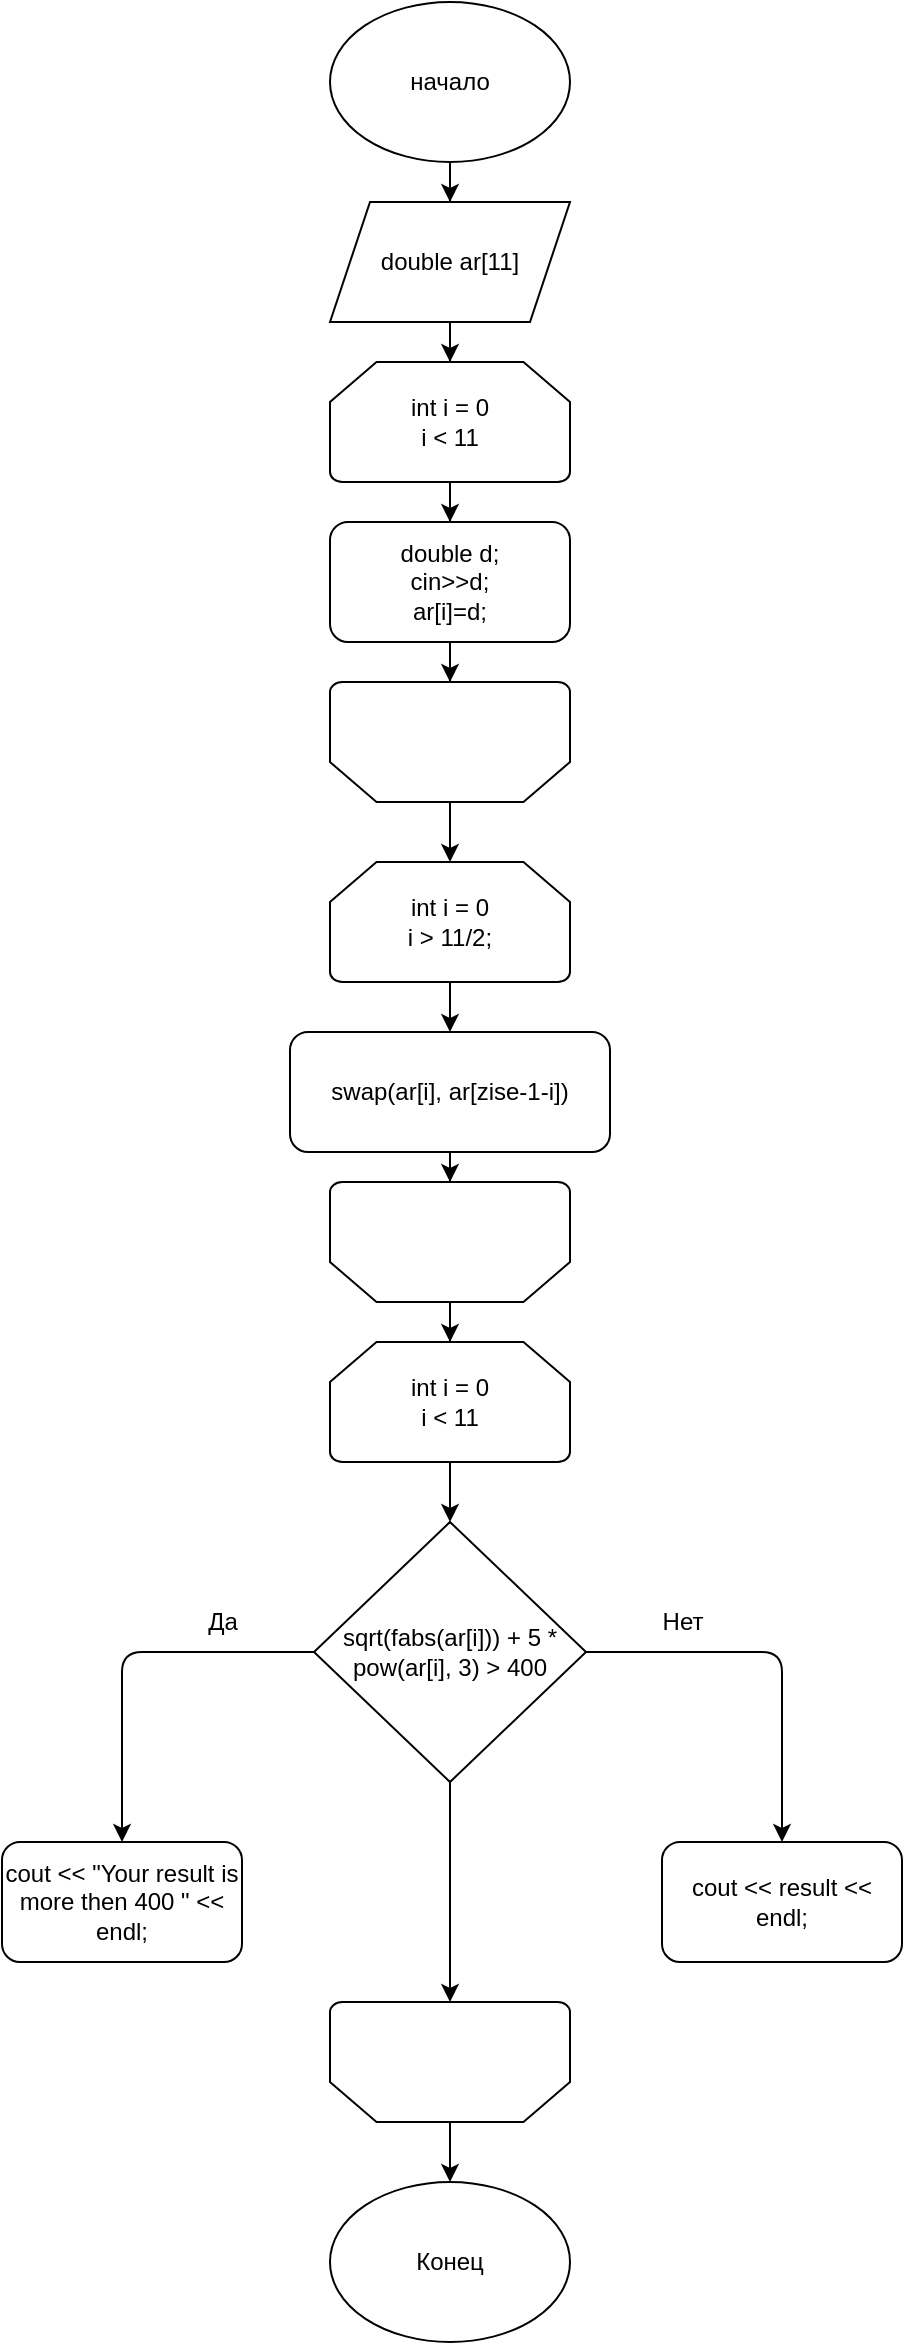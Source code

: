 <mxfile version="13.9.9" type="device"><diagram id="bfz5MeLGEdfbYQGXVEo2" name="Страница 1"><mxGraphModel dx="1086" dy="970" grid="1" gridSize="10" guides="1" tooltips="1" connect="1" arrows="1" fold="1" page="1" pageScale="1" pageWidth="827" pageHeight="1169" math="0" shadow="0"><root><mxCell id="0"/><mxCell id="1" parent="0"/><mxCell id="iyFvR3d7948hn0d9J7XH-3" value="" style="edgeStyle=orthogonalEdgeStyle;rounded=0;orthogonalLoop=1;jettySize=auto;html=1;" edge="1" parent="1" source="iyFvR3d7948hn0d9J7XH-1" target="iyFvR3d7948hn0d9J7XH-2"><mxGeometry relative="1" as="geometry"/></mxCell><mxCell id="iyFvR3d7948hn0d9J7XH-1" value="начало" style="ellipse;whiteSpace=wrap;html=1;" vertex="1" parent="1"><mxGeometry x="354" y="40" width="120" height="80" as="geometry"/></mxCell><mxCell id="iyFvR3d7948hn0d9J7XH-5" value="" style="edgeStyle=orthogonalEdgeStyle;rounded=0;orthogonalLoop=1;jettySize=auto;html=1;" edge="1" parent="1" source="iyFvR3d7948hn0d9J7XH-2" target="iyFvR3d7948hn0d9J7XH-4"><mxGeometry relative="1" as="geometry"/></mxCell><mxCell id="iyFvR3d7948hn0d9J7XH-2" value="double ar[11]" style="shape=parallelogram;perimeter=parallelogramPerimeter;whiteSpace=wrap;html=1;fixedSize=1;" vertex="1" parent="1"><mxGeometry x="354" y="140" width="120" height="60" as="geometry"/></mxCell><mxCell id="iyFvR3d7948hn0d9J7XH-7" value="" style="edgeStyle=orthogonalEdgeStyle;rounded=0;orthogonalLoop=1;jettySize=auto;html=1;" edge="1" parent="1" source="iyFvR3d7948hn0d9J7XH-4" target="iyFvR3d7948hn0d9J7XH-6"><mxGeometry relative="1" as="geometry"/></mxCell><mxCell id="iyFvR3d7948hn0d9J7XH-4" value="int i = 0&lt;br&gt;i &amp;lt; 11" style="strokeWidth=1;html=1;shape=mxgraph.flowchart.loop_limit;whiteSpace=wrap;labelBackgroundColor=none;labelBorderColor=none;verticalAlign=middle;horizontal=1;" vertex="1" parent="1"><mxGeometry x="354" y="220" width="120" height="60" as="geometry"/></mxCell><mxCell id="iyFvR3d7948hn0d9J7XH-9" value="" style="edgeStyle=orthogonalEdgeStyle;rounded=0;orthogonalLoop=1;jettySize=auto;html=1;" edge="1" parent="1" source="iyFvR3d7948hn0d9J7XH-6" target="iyFvR3d7948hn0d9J7XH-8"><mxGeometry relative="1" as="geometry"/></mxCell><mxCell id="iyFvR3d7948hn0d9J7XH-6" value="double d;&lt;br&gt;cin&amp;gt;&amp;gt;d;&lt;br&gt;ar[i]=d;" style="rounded=1;whiteSpace=wrap;html=1;" vertex="1" parent="1"><mxGeometry x="354" y="300" width="120" height="60" as="geometry"/></mxCell><mxCell id="iyFvR3d7948hn0d9J7XH-11" value="" style="edgeStyle=orthogonalEdgeStyle;rounded=0;orthogonalLoop=1;jettySize=auto;html=1;" edge="1" parent="1" source="iyFvR3d7948hn0d9J7XH-8" target="iyFvR3d7948hn0d9J7XH-10"><mxGeometry relative="1" as="geometry"/></mxCell><mxCell id="iyFvR3d7948hn0d9J7XH-8" value="" style="strokeWidth=1;html=1;shape=mxgraph.flowchart.loop_limit;whiteSpace=wrap;rotation=-180;" vertex="1" parent="1"><mxGeometry x="354" y="380" width="120" height="60" as="geometry"/></mxCell><mxCell id="iyFvR3d7948hn0d9J7XH-13" value="" style="edgeStyle=orthogonalEdgeStyle;rounded=0;orthogonalLoop=1;jettySize=auto;html=1;" edge="1" parent="1" source="iyFvR3d7948hn0d9J7XH-10" target="iyFvR3d7948hn0d9J7XH-12"><mxGeometry relative="1" as="geometry"/></mxCell><mxCell id="iyFvR3d7948hn0d9J7XH-10" value="int i = 0&lt;br&gt;i &amp;gt; 11/2;" style="strokeWidth=1;html=1;shape=mxgraph.flowchart.loop_limit;whiteSpace=wrap;labelBackgroundColor=none;labelBorderColor=none;verticalAlign=middle;horizontal=1;" vertex="1" parent="1"><mxGeometry x="354" y="470" width="120" height="60" as="geometry"/></mxCell><mxCell id="iyFvR3d7948hn0d9J7XH-15" value="" style="edgeStyle=orthogonalEdgeStyle;rounded=0;orthogonalLoop=1;jettySize=auto;html=1;" edge="1" parent="1" source="iyFvR3d7948hn0d9J7XH-12" target="iyFvR3d7948hn0d9J7XH-14"><mxGeometry relative="1" as="geometry"/></mxCell><mxCell id="iyFvR3d7948hn0d9J7XH-12" value="swap(ar[i], ar[zise-1-i])" style="rounded=1;whiteSpace=wrap;html=1;" vertex="1" parent="1"><mxGeometry x="334" y="555" width="160" height="60" as="geometry"/></mxCell><mxCell id="iyFvR3d7948hn0d9J7XH-17" value="" style="edgeStyle=orthogonalEdgeStyle;rounded=0;orthogonalLoop=1;jettySize=auto;html=1;" edge="1" parent="1" source="iyFvR3d7948hn0d9J7XH-14" target="iyFvR3d7948hn0d9J7XH-16"><mxGeometry relative="1" as="geometry"/></mxCell><mxCell id="iyFvR3d7948hn0d9J7XH-14" value="" style="strokeWidth=1;html=1;shape=mxgraph.flowchart.loop_limit;whiteSpace=wrap;rotation=-180;" vertex="1" parent="1"><mxGeometry x="354" y="630" width="120" height="60" as="geometry"/></mxCell><mxCell id="iyFvR3d7948hn0d9J7XH-19" value="" style="edgeStyle=orthogonalEdgeStyle;rounded=0;orthogonalLoop=1;jettySize=auto;html=1;" edge="1" parent="1" source="iyFvR3d7948hn0d9J7XH-16" target="iyFvR3d7948hn0d9J7XH-18"><mxGeometry relative="1" as="geometry"/></mxCell><mxCell id="iyFvR3d7948hn0d9J7XH-16" value="int i = 0&lt;br&gt;i &amp;lt; 11" style="strokeWidth=1;html=1;shape=mxgraph.flowchart.loop_limit;whiteSpace=wrap;labelBackgroundColor=none;labelBorderColor=none;verticalAlign=middle;horizontal=1;" vertex="1" parent="1"><mxGeometry x="354" y="710" width="120" height="60" as="geometry"/></mxCell><mxCell id="iyFvR3d7948hn0d9J7XH-28" style="edgeStyle=orthogonalEdgeStyle;rounded=0;orthogonalLoop=1;jettySize=auto;html=1;entryX=0.5;entryY=1;entryDx=0;entryDy=0;entryPerimeter=0;" edge="1" parent="1" source="iyFvR3d7948hn0d9J7XH-18" target="iyFvR3d7948hn0d9J7XH-27"><mxGeometry relative="1" as="geometry"/></mxCell><mxCell id="iyFvR3d7948hn0d9J7XH-18" value="sqrt(fabs(ar[i])) + 5 * pow(ar[i], 3) &amp;gt; 400" style="rhombus;whiteSpace=wrap;html=1;" vertex="1" parent="1"><mxGeometry x="346" y="800" width="136" height="130" as="geometry"/></mxCell><mxCell id="iyFvR3d7948hn0d9J7XH-20" value="" style="edgeStyle=segmentEdgeStyle;endArrow=classic;html=1;exitX=1;exitY=0.5;exitDx=0;exitDy=0;" edge="1" parent="1" source="iyFvR3d7948hn0d9J7XH-18"><mxGeometry width="50" height="50" relative="1" as="geometry"><mxPoint x="494" y="870" as="sourcePoint"/><mxPoint x="580" y="960" as="targetPoint"/></mxGeometry></mxCell><mxCell id="iyFvR3d7948hn0d9J7XH-22" value="cout &lt;&lt; &quot;Your result is more then 400 &quot; &lt;&lt; endl;" style="rounded=1;whiteSpace=wrap;html=1;" vertex="1" parent="1"><mxGeometry x="190" y="960" width="120" height="60" as="geometry"/></mxCell><mxCell id="iyFvR3d7948hn0d9J7XH-23" value="cout &lt;&lt; result &lt;&lt; endl;" style="rounded=1;whiteSpace=wrap;html=1;" vertex="1" parent="1"><mxGeometry x="520" y="960" width="120" height="60" as="geometry"/></mxCell><mxCell id="iyFvR3d7948hn0d9J7XH-24" value="" style="edgeStyle=segmentEdgeStyle;endArrow=classic;html=1;exitX=0;exitY=0.5;exitDx=0;exitDy=0;" edge="1" parent="1" source="iyFvR3d7948hn0d9J7XH-18"><mxGeometry width="50" height="50" relative="1" as="geometry"><mxPoint x="152" y="865" as="sourcePoint"/><mxPoint x="250" y="960" as="targetPoint"/></mxGeometry></mxCell><mxCell id="iyFvR3d7948hn0d9J7XH-25" value="Да" style="text;html=1;align=center;verticalAlign=middle;resizable=0;points=[];autosize=1;" vertex="1" parent="1"><mxGeometry x="285" y="840" width="30" height="20" as="geometry"/></mxCell><mxCell id="iyFvR3d7948hn0d9J7XH-26" value="Нет" style="text;html=1;align=center;verticalAlign=middle;resizable=0;points=[];autosize=1;" vertex="1" parent="1"><mxGeometry x="510" y="840" width="40" height="20" as="geometry"/></mxCell><mxCell id="iyFvR3d7948hn0d9J7XH-30" value="" style="edgeStyle=orthogonalEdgeStyle;rounded=0;orthogonalLoop=1;jettySize=auto;html=1;" edge="1" parent="1" source="iyFvR3d7948hn0d9J7XH-27" target="iyFvR3d7948hn0d9J7XH-29"><mxGeometry relative="1" as="geometry"/></mxCell><mxCell id="iyFvR3d7948hn0d9J7XH-27" value="" style="strokeWidth=1;html=1;shape=mxgraph.flowchart.loop_limit;whiteSpace=wrap;rotation=-180;" vertex="1" parent="1"><mxGeometry x="354" y="1040" width="120" height="60" as="geometry"/></mxCell><mxCell id="iyFvR3d7948hn0d9J7XH-29" value="Конец" style="ellipse;whiteSpace=wrap;html=1;" vertex="1" parent="1"><mxGeometry x="354" y="1130" width="120" height="80" as="geometry"/></mxCell></root></mxGraphModel></diagram></mxfile>